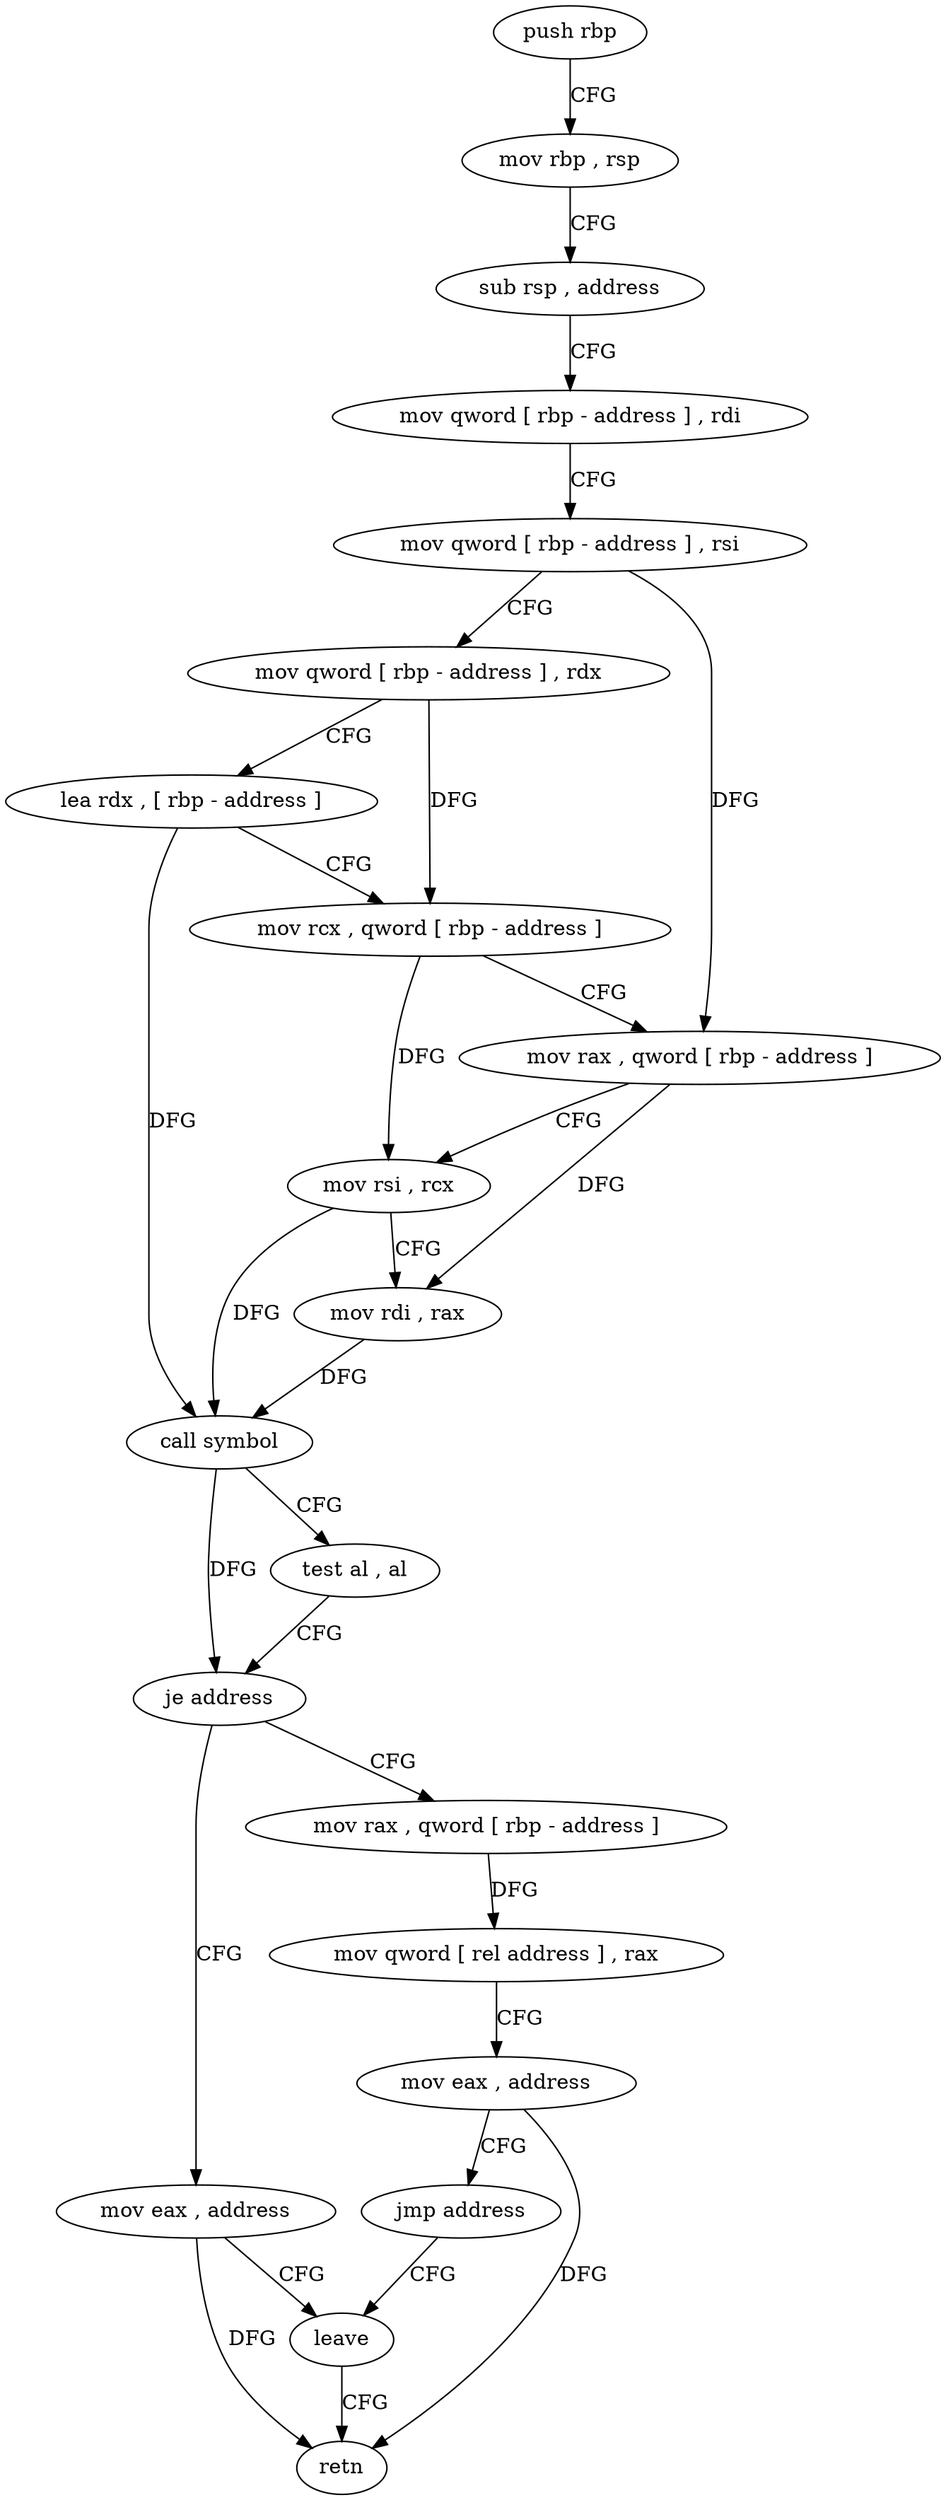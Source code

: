 digraph "func" {
"4258561" [label = "push rbp" ]
"4258562" [label = "mov rbp , rsp" ]
"4258565" [label = "sub rsp , address" ]
"4258569" [label = "mov qword [ rbp - address ] , rdi" ]
"4258573" [label = "mov qword [ rbp - address ] , rsi" ]
"4258577" [label = "mov qword [ rbp - address ] , rdx" ]
"4258581" [label = "lea rdx , [ rbp - address ]" ]
"4258585" [label = "mov rcx , qword [ rbp - address ]" ]
"4258589" [label = "mov rax , qword [ rbp - address ]" ]
"4258593" [label = "mov rsi , rcx" ]
"4258596" [label = "mov rdi , rax" ]
"4258599" [label = "call symbol" ]
"4258604" [label = "test al , al" ]
"4258606" [label = "je address" ]
"4258626" [label = "mov eax , address" ]
"4258608" [label = "mov rax , qword [ rbp - address ]" ]
"4258631" [label = "leave" ]
"4258612" [label = "mov qword [ rel address ] , rax" ]
"4258619" [label = "mov eax , address" ]
"4258624" [label = "jmp address" ]
"4258632" [label = "retn" ]
"4258561" -> "4258562" [ label = "CFG" ]
"4258562" -> "4258565" [ label = "CFG" ]
"4258565" -> "4258569" [ label = "CFG" ]
"4258569" -> "4258573" [ label = "CFG" ]
"4258573" -> "4258577" [ label = "CFG" ]
"4258573" -> "4258589" [ label = "DFG" ]
"4258577" -> "4258581" [ label = "CFG" ]
"4258577" -> "4258585" [ label = "DFG" ]
"4258581" -> "4258585" [ label = "CFG" ]
"4258581" -> "4258599" [ label = "DFG" ]
"4258585" -> "4258589" [ label = "CFG" ]
"4258585" -> "4258593" [ label = "DFG" ]
"4258589" -> "4258593" [ label = "CFG" ]
"4258589" -> "4258596" [ label = "DFG" ]
"4258593" -> "4258596" [ label = "CFG" ]
"4258593" -> "4258599" [ label = "DFG" ]
"4258596" -> "4258599" [ label = "DFG" ]
"4258599" -> "4258604" [ label = "CFG" ]
"4258599" -> "4258606" [ label = "DFG" ]
"4258604" -> "4258606" [ label = "CFG" ]
"4258606" -> "4258626" [ label = "CFG" ]
"4258606" -> "4258608" [ label = "CFG" ]
"4258626" -> "4258631" [ label = "CFG" ]
"4258626" -> "4258632" [ label = "DFG" ]
"4258608" -> "4258612" [ label = "DFG" ]
"4258631" -> "4258632" [ label = "CFG" ]
"4258612" -> "4258619" [ label = "CFG" ]
"4258619" -> "4258624" [ label = "CFG" ]
"4258619" -> "4258632" [ label = "DFG" ]
"4258624" -> "4258631" [ label = "CFG" ]
}
